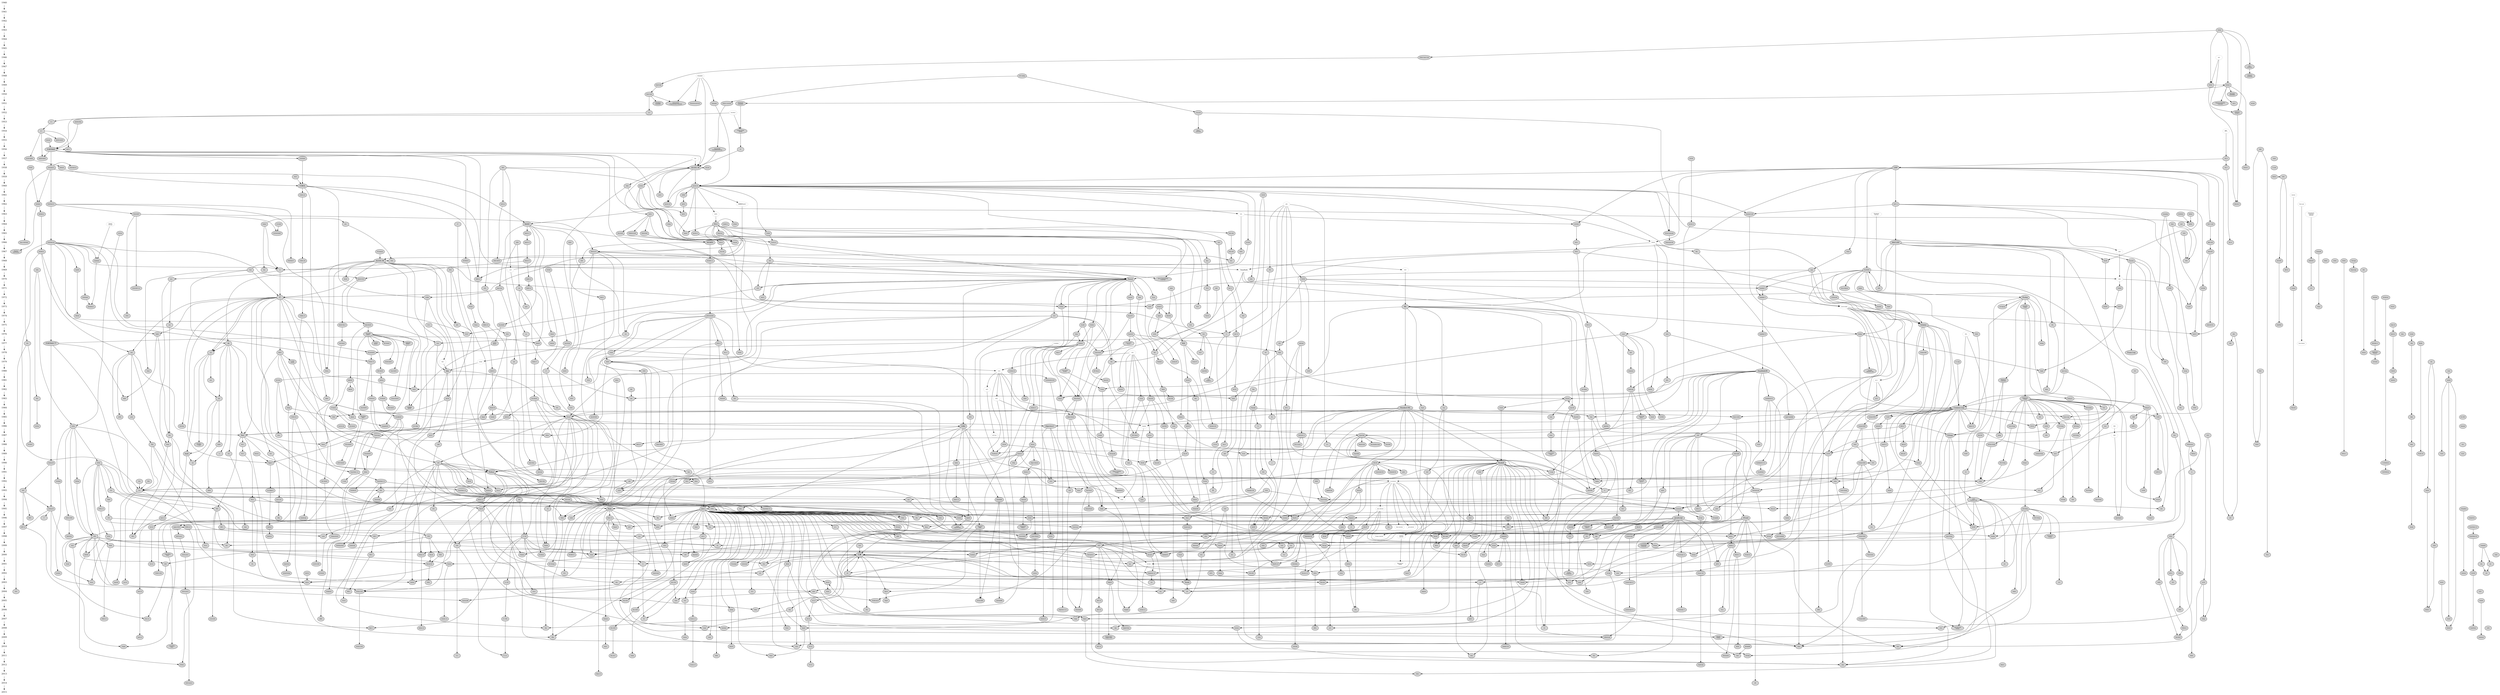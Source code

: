 digraph dd {

  {
    node [ shape=plaintext,fontsize=16 ];

    1940 -> 1941 -> 1942 -> 1943 -> 1944 -> 1945 -> 1946 -> 1947 -> 1948 -> 1949 ->
    1950 -> 1951 -> 1952 -> 1953 -> 1954 -> 1955 -> 1956 -> 1957 -> 1958 -> 1959 ->
    1960 -> 1961 -> 1962 -> 1963 -> 1964 -> 1965 -> 1966 -> 1967 -> 1968 -> 1969 ->
    1970 -> 1971 -> 1972 -> 1973 -> 1974 -> 1975 -> 1976 -> 1977 -> 1978 -> 1979 ->
    1980 -> 1981 -> 1982 -> 1983 -> 1984 -> 1985 -> 1986 -> 1987 -> 1988 -> 1989 ->
    1990 -> 1991 -> 1992 -> 1993 -> 1994 -> 1995 -> 1996 -> 1997 -> 1998 -> 1999 ->
    2000 -> 2001 -> 2002 -> 2003 -> 2004 -> 2005 -> 2006 -> 2007 -> 2008 -> 2009 ->
    2010 -> 2011 -> 2012 -> 2013 -> 2014 -> 2015

  }

node [ fontsize=8, style=filled ];

{ rank = same ; 1943
    "ENIAC"
}

{ rank = same ; 1946
    "IAS" [style=dotted]
    "ENIAC Short Code"
}

{ rank = same ; 1947
    "ARC\nAssembly"
}

{ rank = same ; 1948
    "CPC Coding"
    "Plankalkül" [style=dotted]
}

{ rank = same ; 1949
    "Brief Code"
    "EDSAC"
    "EDVAC"
}

{ rank = same ; 1950
    "Short Code"
}

{ rank = same ; 1951
    "Superplan"
    "Böehm unnamed"
    "Klammerausdrücke"
    "Whirlwind\nAssembler"
    "OMNIBAC\nAssembler"
    "ALGAE"
    "Intermediate\nProgramming Language"
    "Regional Assembly\nLanguage"
    "LEO I"
}

{ rank = same ; 1952
    "A-0"
    "GEORGE" [style=dotted]
    "Autocode"
    "ORDVAC/\nILLIAC I"
}

{ rank = same ; 1953
    "A-1"
    "Speedcoding"
}

{ rank = same ; 1954
    "A-2"
    "Mark 1\nAutocode"
    "Laning Zierler\nSystem"
    "IPL" [style=dotted, fontsize=12]
}

{ rank = same ; 1955
    "ARITH-MATIC"
    "BACAIC"
}

{ rank = same ; 1956
    "FORTRAN" [fontsize=12]
    "PACT I"
    "Sequentielle\nFormelübersetzung"
    "IT"
    "SBN"
}

{ rank = same ; 1957
    "MUSIC"
    "SOAP"
    "IAL" [ style=dotted ]
    "MATH-MATIC"
    "FLOW-MATIC"
    "COMTRAN"
    "IPL-II"
}

{ rank = same ; 1958
    "G-code"    //CNC
    "IPL-V"
    "BNF"
    "ALGOL 58" [fontsize=12]
    "NELIAC"
    "AIMACO"
    "FORTRAN II"
    "FORTRAN III"
    "EDSAC 2"
    "LISP" [ fontsize=12]
    "COMIT"
}

{ rank = same ; 1959
    "FARGO"
    "FACT"
    "RPG"
}

{ rank = same ; 1960
    "COBOL" [fontsize=12]
    "ALGOL 60"
    "JOVIAL"
    "MAD"
}

{ rank = same ; 1961
    "BLODI"
    "Darwin" [style=dotted]
    "ALGO"
    "COBOL-61"
}

{ rank = same ; 1962
    "Petri nets" [style=dotted]
    "META II"
    "LISP 1.5"
    "SIMULA I" [style=dotted, fontsize=12]
    "ALGOL 30"
    "FORTRAN IV"
    "BRLESC I"
    "APL" [style=dotted]
    "SNOBOL"
}

{ rank = same ; 1963
    "Intergalactic\nComputer\nNetwork" [style=dotted]
    "Situational\nCalculus" [style=dotted]
    "Scoonship"
    "SIMSCRIPT"
    "Standard LISP"
    "CPL" [style=dotted]
    "JOSS I"
    "SNOBOL3"
    "MIDAS"
    "COMPASS"
    "MPPL" [style=dotted]
}

{ rank = same ; 1964
    "EPL"
    "MUSIC IV"
    "P\""
    "BASIC" [ fontsize=12]
    "PL/1" [fontsize=12]
    "Multics"
    "TRAC"
    "CORAL"
    "COWSEL"
    "MIMIC"
    "MARK IV"
    "IITRAN"
    "PDP-1 LISP"
    "GAP"
    "Named\nStorage" [style=dotted]
    "20-GATE"
}

{ rank = same ; 1965
    "MOL-360"
    "QUICKSCRIPT"
    "Early PL/I"
    "COCOA"
    "BASIC v2"
    "ALGOL X"
    "PL360"
    "MAD/I"
    "TELCOMP"
    "STRINGCOMP"
    "FILECOMP"
    "ATLAS Autocode"
    "GPM"
}

{ rank = same ; 1966
    "SAS"
    "EXEC"
    "MACLISP" [fontsize=12]
    "EULER"
    "Coral 66"
    "ISWIM" [style=dotted]
    "ALGOL W"
    "QED"
    "BASIC v3"
    "FORTRAN 66"
    "Basic FORTRAN"
    "IPL-VI"
    "JOSS II"
    "MUMPS" [fontsize=12]
    "BBN LISP"
    "POP-1"
}

{ rank = same ; 1967
    "Automath"
    "QA3" [style=dotted]
    "W-Grammar"
    "MOL-940"
    "CAL-940"
    "Regular\nExpressions"
    "PAL"
    "Ghost"
    "InterLISP"
    "SNOBOL4"
    "SIMULA 67"
    "BCPL"
    "POP-2"
}

{ rank = same ; 1968
    "ARPANET"
    "NLS"
    "GRAIL"
    "BLS"
    "CESIL"
    "RETRIEVE"
    "TREE-META"
    "MUMPS-11"
    "MIIS"
    "FORTRAN V"
    "TMG"
    "Macsyma"
    "CRT RPS"
    "XPL"
    "COBOL-68"
    "ALGOL 68" [fontsize=12]
    "BASIC v4"
    "MLISP"
    "TTM"
    "REFAL"
    "Speakeasy"
}

{ rank = same ; 1969
    "LCF" [style=dotted]
    "PCF" [style=dotted]
    "Hoare logic"
    "BPL"
    "SLANG"
    "Unix"
    "GML"
    "Bon"
    "Logo"
    "Smalltalk" [style=dotted, fontsize=12]
    "RPG II"
    "B"
    "PPL"
    "SETL"
    "TUTOR"
    "PLANNER"
}

{ rank = same ; 1970
    "QA4" [style=dotted]
    "SAIL"
    "BASIC-PLUS"
    "yacc"
    "BLISS"
    "FORTH"
    "Space Programming\nLanguage"
    "BASIC v5"
    "DIBOL-8"
    "Pascal" [fontsize=12]
}

{ rank = same ; 1971
    "STRIPS"
    "FTP"
    "troff"
    "Creeper"
    "SAS 71"
    "Basic Four"
    "SIMSCRIPT II.5"
    "Alpha"
    "NQTHM"
    "VLISP"
    "MDL"
    "Eriplex"
    "CDL"
    "SUE"
    "Micro Planner"
    "ed"
    "BASIC v6"
    "Smalltalk-71"
    "PL/S"
}

{ rank = same ; 1972
    "HAL/S"
    "INFORM"
    "DGBB"
    "MORTRAN"
    "EXEC 2"
    "Pascal-P"
    "INTERCAL"
    "C" [fontsize=16]
    "Prolog" [fontsize=12]
    "Smalltalk-72"
    "PL/M"
    "CONNIVER"
}

{ rank = same ; 1973
    "Mizar"
    "Marseille\nProlog"
    "Actor model" [style=dotted]
    "POGOL"
    "JPLDIS"
    "COMAL"
    "System R"
    "PLASMA"
    "CGOL"
    "Speakeasy-3"
    "PL/C"
    "QLISP"
    "Popler"
    "MLISP2"
    "grep"
    "ML" [fontsize=12]
    "LISP70"
}

{ rank = same ; 1974
    "PL/S II"
    "ANSI MUMPS"
    "PROSE"
    "GPSS"
    "Ingres"
    "Pascal-P2"
    "SP/k"
    "SEQUEL"
    "CLU"
    "COBOL-74"
}

{ rank = same ; 1975
    "Lex"
    "PL/8"
    "Vulcan"
    "CS-4"
    "Tiny BASIC"
    "BASIC Plus 2"
    "Altair BASIC"
    "DIBOL-32"
    "InterLISP 65" //no, this isn't an error; InterLISP 65 was published for the Atari 6502 computer line
    "NIL"
    "ABC"
    "POP-11"
    "Modula"
    "Scheme" [fontsize=12]
    "MAPPER"
    "Euclid"
}

{ rank = same ; 1976
    "SDL" [style=dotted] //ISO specification and description language
    "Lucid"
    "PL/I"
    "BASIC-E"
    "SAS 76"
    "PLUS"
    "Microsoft\nBASIC"
    "Ratfor"
    "QUEL"
    "Pascal-P3"
    "LIS"
    "Zetalisp"
    "PLEX"
    "CDL2"
    "KRL"
    "Mesa"
    "SAM76"
    "SASL"
    "Beta"
    "Smalltalk-76"
    "ex"
    "S"
    "CLEAR"
}

{ rank = same ; 1977
    "trace theory" [style=dotted]
    "PEARL"
    "INFORM-11"
    "MATLAB"
    "IDL"
    "Level I\nBASIC"
    "Level II\nBASIC"
    "PET BASIC"
    "Applesoft\nBASIC"
    "DSM-11"
    "VAX BASIC"
    "GRASS3"
    "NPL"
    "Z notation" [style=dotted]
    "Concurrent\nPascal"
    "sh" [fontsize=12]
    "Datalog"
    "FRL"
    "Icon"
    "FORTRAN 77" [fontsize=12]
    "SQL" [fontsize=12]
    "microTutor"
    "Modula-2"
    "SBASIC"
    "OBJ"
}

{ rank = same 1978
    "JaM"
    "PL/P"
    "VisiCalc"
    "CCSM"
    "M/11+"
    "MicroFORTH"
    "Scheme RRS"
    "Franz Lisp" [fontsize=12]
    "K&R C"
    "UCSD Pascal"
    "SYMPL"
    "CSP" [style=dotted] //comminicating sequential processes
    "csh"
    "awk"
    "Hope"
    "FP"
    "TeX"
}

{ rank = same ; 1979
    "Metafont"
    "VAL"
    "SMP"
    "ZIL"
    "C with\nClasses"
    "ATARI BASIC"
    "FORTH-79"
    "System/38"
    "Oracle V2"
    "Green" [style=dotted]
    "Red" [style=dotted]
    "S-1 Lisp"
    "REXX"
    "sed"
    "BASIC v7"
}

{ rank = same ; 1980
    "RISC"
    "Interpress"
    "OSI"
    "SabreTalk"
    "CBASIC"
    "dBASE II"
    "SMALL"
    "Color BASIC"
    "Xenix"
    "MAGIC"
    "MSM"
    "IBM BASIC"
    "COMAL 80"
    "CCS" [style=dotted]
    "JRT Pascal"
    "Ada" [fontsize=12]
    "Portable\nStandard Lisp"
    "LeLisp"
    "Spice Lisp"
    "Maple"
    "Concurrent\nEuclid"
    "Smalltalk-80" [fontsize=12]
    "cT"
    "DSSP"
}

{ rank = same ; 1981
    "COMMAND.COM"
    "ARLA"
    "PL/I\nSubset-G"
    "MASM"
    "Act 1" [style=dotted]
    "CBASIC2"
    "MBASIC"
    "GT.M"
    "MS-DOS"
    "BASICA"
    "SQL/DS"
    "Pascal-SC"
    "tsch"
    "Relational\nLanguage"
    "KRC"
}

{ rank = same ; 1982
    "TeX82"
    "ACP" [style=dotted]
    "Draco"
    "SIGNAL"
    "SAS 82"
    "PBASIC"
    "SD-Poplog"
    "Poly"
    "Pascal-S"
    "Turing"
    "PostScript"
    "Blit"
    "Ether"
}

{ rank = same ; 1983
    "Prolog II+"
    "Edinburgh\nProlog"
    "AMS-TeX"
    "SISAL"
    "Miranda"
    "Act 2"
    "Chinese BASIC"
    "ISM"
    "VAX/DSM"
    "GW-BASIC"
    "FORTH-83"
    "HOL" [style=dotted]
    "Ratfiv"
    "DB2"
    "Pascal 83"
    "Turbo Pascal"
    "ISIL"
    "Cedar"
    "True BASIC"
    "ksh"
    "occam"
    "Ada 83"
    "BETA"
    "sam"
    "ABAP"
    "Smalltalk-80 v2"
    "Clascal"
}

{ rank = same ; 1984
    "Prolog III"
    "Verilog"
    "DOS Prolog"
    "Ciao"
    "Coq"
    "Orwell"
    "FORM"
    "OPL"
    "Redcode"
    "dBASE III"
    "MSX BASIC"
    "Galaksija\nBASIC"
    "RPL"
    "MacFORTH"
    "Standard ML" [fontsize=12]
    "GOM"
    "APL 2"
    "Lazy ML"
    "Modula-2+"
    "Common Lisp" [fontsize=12]
    "Nuprl"
}

{ rank = same ; 1985
    "CHIP"
    "VHDL"
    "Esterel"
    "LUSTRE"
    "Max"
    "YAP"
    "AMPL"
    "BASIC/Z"
    "Paradox"
    "PAL/DOS"
    "Clipper"
    "ABasiC"
    "StarOffice\nBasic"
    "MacMUMPS"
    "DTM"
    "QuickBASIC"
    "Heavy CAML"
    "Postgres"
    "Scheme R2RS"
    "XLISP"
    "Emacs Lisp"
    "KL-ONE"
    "Object Pascal"
    "nawk"
    "C++" [fontsize=12]
    "CLIPS"
    "Lean"
    "FL"
    "COBOL-85"
    "Apple Smalltalk"
    "OBJ2"
}

{ rank = same ; 1986
    "SGML"
    "LaTeX"
    "Emerald"
    "LOGIN"
    "MASTER"
    "SB-Prolog"
    "PROMAL"
    "G"
    "Informix-4GL"
    "GFA BASIC"
    "ABCL/1"
    "B32 Basic"
    "AmigaBASIC"
    "AlphaPop"
    "Isabelle" [style=dotted]
    "Scheme R3RS"
    "Allegro CL"
    "AutoLISP"
    "CMUCL"
    "PRS" [style=dotted]
    "Turbo Prolog"
    "NU-Prolog"
    "KL0"
    "Eiffel" [fontsize=12]
    "Scheme R3RS"
    "SQL-86"
    "Objective-C" [fontsize=12]
    "DWISIL"
}

{ rank = same ; 1987
    "ADL"
    "ACP-tau" [style=dotted]
    "Flex"
    "SWI-Prolog"
    "Turbo Basic"
    "HyperTalk"
    "GCC"
    "Clean"
    "ARexx"
    "GNU Pascal"
    "OS/2"
    "Ada 87"
    "BDI" [style=dotted]
    "Flat GHC"
    "Turing+"
    "Self"
    "Perl" [fontsize=12]
    "Erlang" [fontsize=12]
    "occam 2"
    "Parlog"
}

{ rank = same ; 1988
    "URISC"
    "Bison"
    "A+"
    "STOS BASIC"
    "Perl 2"
    "Cantor"
    "XBasic"
    "HyperScript"
    "Macromedia Lingo"
    "ABCL/c+"
    "ABCL/R"
    "GNU Octave"
    "PV-WAVE"
    "New S"
    "UBB"
    "HOL88"
    "Object REXX"
    "Hamilton\nC shell"
    "SIOD"
    "XLISP 2.0"
    "Mathematica"
    "SICStus Prolog"
    "Life"
    "A+"
    "Tcl" [fontsize=12]
    "Oberon"
    "ksh88"
    "S-PLUS"
    "OBJ3"
}

{ rank = same ; 1989
    "Facile"
    "Estelle"
    "LOTOS"
    "Max/FTS"
    "LPC"
    "PowerBASIC"
    "PEARL-90"
    "Perl 3"
    "TASM"
    "SuperTalk"
    "JMP"
    "ProofPower"
    "Caml Light"
    "SQL-89"
    "ash"
    "rc"
    "ACL2"
    "REFAL-5"
    "bash"[fontsize=12]
    "Modula-3"
    "Concurrent\nClean"
    "CLOS"
    "Lambda Prolog"
    "Newsqueak"
}

{ rank = same ; 1990
    "Prolog-2"
    "AMOS BASIC"
    "Clipper 5"
    "Sather"
    "J"
    "Open Basic"
    "SML'90"
    "HOL90"
    "Pascal 90"
    "Scheme R4RS"
    "SCM"
    "EuLisp"
    "PDC Prolog"
    "C-INTERCAL"
    "Object Oberon"
    "Haskell" [fontsize=12]
    "Fortran 90"
    "zsh"
    "Ease"
    "Smalltalk-80 v2.5"
    "HTML"
}

{ rank = same ; 1991
    "VEE"
    "Q"
    "ALF"
    "Oz"
    "S-Lang"
    "S3"
    "QBasic"
    "Visual Basic 1.0"
    "Concurrent ML"
    "Extended ML"
    "sml2c"
    "TriINTERCAL"
    "Object-Oriented\nTuring"
    "VisualWorks"
    "Gofer"
    "Oberon-2"
    "CLIPS 5.0"
    "Python" [fontsize=12]
    "Oak"
    "vimscript"
}

{ rank = same ; 1992
    "DocBook"
    "pi-calculus" [style=dotted]
    "PL/SQL"
    "SOL"
    "DEL"
    "FALSE"
    "Dylan"
    "xBase"
    "PostScript\nlevel 2"
    "ISO M"
    "Visual Basic 2.0"
    "DEC BASIC"
    "PDComal"
    "Dibol 1992"
    "Poplog"
    "ODBC"
    "Gödel"
    "HyTime"
    "Cecil"
    "SQL2"
    "Alef"
}

{ rank = same ; 1993
    "CLP(R)"
    "PDF"
    "Prograph CPX"
    "HPF"
    "cmd"
    "CGI"
    "Orca C"
    "Brainfuck"
    "Win-Prolog"
    "Agora"
    "Inform"
    "ObjectPAL"
    "CA-Clipper 5"
    "WordBASIC"
    "Visual Basic 3.0"
    "SML/NJ"
    "SML#"
    "SuperPascal"
    "Free Pascal"
    "Guile Scheme"
    "Nyquist"
    "VBA"
    "COM"
    "KL1"
    "AppleScript"
    "NewtonScript"
    "K"
    "ksh93"
    "Acme"
    "R" [fontsize=12]
    "Lua"
}

{ rank = same ; 1994
    "LaTeX2e"
    "PEPA" [style=dotted]
    "GOLOG"
    "Linda"
    "SAC"
    "CHSS"
    "RAPID"
    "Python 1.0"
    "XSB"
    "Open Prolog"
    "B-Prolog"
    "micro LPC"
    "Perl 5"
    "STL"
    "SmartEiffel"
    "LotusScript"
    "ANS Forth"
    "Visual Prolog"
    "Oberon/F"
    "Sather 1.0"
    "ANSI\nCommon Lisp"
}

{ rank = same ; 1995
    "join-calculus" [style=dotted]
    "GLU"
    "VirtualDub"
    "Jess"
    "HTML 2.0"
    "ZPL"
    "ISO Prolog"
    "Joule"
    "CFML"
    "UML"
    "Self 4.0"
    "Qt"
    "LiveScript"
    "Visual Basic 4.0"
    "Virtual Pascal"
    "Mercury"
    "Delphi"
    "Java" [fontsize=12]
    "Ruby" [fontsize=12]
    "Ada 95"
    "PHP"
    "C95"
    "Postgres95"
    "Fortran 95"
}

{ rank = same ; 1996
    "Prolog IV"
    "Pure Data"
    "Strongtalk"
    "HPF+"
    "PDL"
    "Ruby 1.0"
    "GNU Prolog"
    "Curry"
    "Original E"
    "Pike"
    "OVAL"
    "Merle"
    "OpenM"
    "JavaScript" [fontsize=12]
    "JScript"
    "VBScript"
    "HBC"
    "Poly/ML"
    "F"
    "NetRexx"
    "PostgreSQL"
    "CSS"
    "ActiveX"
    "AgentSpeak"
    "DSSSL"
    "SGML (ENR)"
    "KM"
    "occam pi"
    "bash 2.0"
    "Limbo"
    "Squeak"
    "Pizza"
    "OCaml" [fontsize=12]
    "CobolScript"
}

{ rank = same ; 1997
    "Pict"
    "blue calculus" [style=dotted]
    "spi-calculus" [style=dotted]
    "ASCET"
    "Max/MSP"
    "HPF 2.0"
    "Tea"
    "Pico"
    "Legacy DOM"
    "HTML 4.0"
    "JSSS"
    "PHP 2"
    "Pnuts"
    "E"
    "CFScript"
    "Rhino"
    "Generic Java"
    "Jython"
    "PostScript\nlevel 3"
    "Standard\nEiffel"
    "Cache\nObjectScript"
    "ECMAScript"
    "Visual Basic 5.0"
    "TILT"
    "MLton"
    "SML'97"
    "Moscow ML"
    "dash"
    "Visual Lisp"
    "ISLISP"
    "Component\nPascal"
    "zsh 3.0"
    "J++"
    "Maude"
}

{ rank = same ; 1998
    "PDDL"
    "Fusion Calculus" [style=dotted]
    "ambient\ncalculus" [style=dotted]
    "Vvvv"
    "jMax"
    "ActionScript"
    "PIKT"
    "M2001"
    "xHarbour"
    "FDML"
    "Lasso"
    "DOM Level 1"
    "Curl"
    "PHP 3"
    "ksql"
    "Open Erlang"
    "Strawberry\nProlog"
    "JIProlog"
    "Agora98"
    "Cel"
    "Visual Basic 6.0"
    "Compaq BASIC"
    "Dependent ML"
    "jEdit"
    "HOL Light"
    "HOL98"
    "Maxima"
    "WebSGML"
    "XML"
    "DTD"
    "Active Oberon"
    "C++98"
    "F-Script"
    "Scheme R5RS"
    "Haskell 98"
    "Java 2"
    "REBOL"
    "ANSI Smalltalk"
}

{ rank = same ; 1999
    "JErlang"
    "PilotScript"
    "GameMaker\nLanguage"
    "XPath"
    "XSLT"
    "REBOL 2"
    "Cool"
    "JoCaml"
    "Cayenne"
    "Agda"
    "NetLogo"
    "Glulx"
    "MSIL"
    "CIL"
    "CorelScript"
    "WinWrap Basic"
    "Gambas"
    "SQL3"
    "Hugs 98"
    "XSL"
    "C99"
    ".NET"
    "CLR"
    "Tcl 8.1"
    "Unlambda"
}

{ rank = same ; 2000
    "Thue"
    "JSL"
    "Ferite"
    "PureBasic"
    "DOM Level 2"
    "RELAX"
    "TREX"
    "XHTML"
    "PHP 4"
    "Python 2.0"
    "Hume"
    "OCL"
    "Join Java"
    "BeanShell"
    "Funnel"
    "Perl 6"
    "MATLAB 6.0"
    "OpenOffice\nBasic"
    "MUMPS V1"
    "CLI"
    "Isabelle/ML"
    "Alice ML"
    "TinyScheme"
    "OCaml 3.0"
    "C#" [fontsize=16]
    "Quilt"
    "JavaScript 1.5"
    "VPython"
}

{ rank = same ; 2001
    "Arc"
    "SALSA"
    "Bigraphical\nModel" [style=dotted]
    "E-LOTOS"
    "Mondrian"
    "OpenVera"
    "AspectJ"
    "JSON"
    "RELAX NG"
    "XSD"
    "D"
    "ALGOL 68G"
    "Processing"
    "Nice"
    "Judoscript"
    "Joy"
    "JRuby"
    "Revolution"
    "M2 Mumps"
    "HaMLet"
    "Cyclone" [style=dotted]
    "XLink"
    "zsh 4.0"
    "XQuery"
    "GHC 5.0"
    "Poly/ML 4.0"
    "Iota"
    "Jot"
}

{ rank = same ; 2002
    "PDDL+"
    "NDDL"
    "AsciiDoc"
    "BPML"
    "SystemVerilog"
    "Quartz\nComposer"
    "AviSynth"
    "HASTE"
    "A#"
    "JLog"
    "Polyphonic C#"
    "GScript"
    "J#"
    "JScript .NET"
    "VB.NET"
    "HP BASIC"
    "OpenComal"
    "MLKit"
    "SML/NJ 110"
    "Zonnon"
    "SML.NET"
    "COBOL 2002"
    "Omega"
    "M21"
    "Zot"
    "Nuprl 5"
}

{ rank = same ; 2003
    "OPT"
    "MAPL"
    "Squirrel"
    "Falcon"
    "JFactor"
    "ActionScript 2.0"
    "DSDL"
    "Lua 5.0"
    "Kx Q"
    "Go!"
    "Cw"
    "Flow Java"
    "WASM"
    "Lisaac"
    "LLVM"
    "Delphi 8"
    "Nemerle"
    "Boo"
    "SQL:2003"
    "Tersus"
    "Io"
    "C++03"
    "Scala" [fontsize=12]
}

{ rank = same ; 2004
    "VSXu"
    "Little b"
    "Factor"
    "DOM Level 3"
    "PHP 5"
    "Spec#"
    "Epigram"
    "X10"
    "CAL"
    "GDL"
    "FreeBASIC"
    "Fortran 2003"
    "F#"
    "DOT"
    "CDL3"
    "AJAX"
    "Groovy"
    "bash 3.0"
}

{ rank = same ; 2005
    "Ada 2005"
    "Links"
    "Seed7"
    "Subtext"
    "Sing#"
    "LibertyEiffel"
    ".NET 2.0"
    "Apache Jelly"
    "Fan"
    "ECMA Eiffel"
    "Morfik Pascal"
    "C# 2.0"
    "Unicon"
}

{ rank = same ; 2006
    "APPL"
    "OptimJ"
    "PowerShell"
    "Cobra"
    "ActionScript 3.0"
    "Orca"
    "Objective-C 2.0"
    ".NET 3.0"
    "sML"
    "Inform 7"
    "Vala"
    "RPAL"
    "SQL:2006"
    "VPL"
    "Cyclone 1.0"
    "Oxygene"
    "JavaScript 1.7"
}

{ rank = same ; 2007
    "XQuery 1.0"
    "LOLCODE"
    "Oberon-07"
    "XPath 2.0"
    "XSLT 2.0"
    "Rubinius"
    "Agda 2"
    "Frege"
    "NASM"
    "Clang"
    "QB64"
    "C++TR1"
    "Clojure"
    "Scheme R6RS"
    "D2"
    "C# 3.0"
    "Groovy 1.0"
}

{ rank = same ; 2008
    "PDDL3.1"
    "BPDL"
    "Flex++"
    "2APL"
    "Pure"
    "Genie"
    "MacRuby"
    "Python 3.0"
    "Mirah"
    "Fortress"
    "Ioke"
    "JWASM"
    "Small Basic"
    "Ur"
    "ATS"
    "Lisp Flavored\nErlang"
    "Delphi Prism"
    "SQL:2008"
    "Xpand"
    "Nim"
}

{ rank = same ; 2009
    "bash 4.0"
    "Curin"
    "Coherence"
    "Jekejeke\nProlog"
    "Noop"
    "Embarcadero\nDelphi 2009"
    "Fantom"
    "Go" [fontsize=12]
    "CoffeeScript"
}

{ rank = same ; 2010
    "Rust"
    "Fancy"
    "Chapel"
    "Boron"
    "C# 4.0"
    ".NET 4.0"
    "Gosu"
    "Ateji PX"
    "LiveCode"
    "LibreOffice\nBasic"
    "Fortran 2008"
    "Haskell 2010"
    "Shen"
}

{ rank = same ; 2011
    "RDDL"
    "Dart"
    "tuProlog"
    "Idris"
    "Xtend"
    "Kotlin"
    "C++11"
    "C11"
    "SQL:2011"
    "Elm"
    "Ceylon"
    "Red/System"
}

{ rank = same ; 2012
    "Groovy 2.0"
    "Julia"
    "TypeScript"
    "Rebol 3"
    "HTML5"
    "C# 5.0"
}

{ rank = same ; 2013
    "Ruby 2.0"
    "Elixir"
}

{ rank = same ; 2014
    "DOM Level 4"
    "Eff"
}


edge [ arrowsize=1.0, penwidth=1.0 ];

"Plankalkül" -> "Klammerausdrücke"

"ENIAC" -> "ENIAC Short Code" [weight=4]
"ENIAC Short Code" -> "Brief Code" [weight=4]
"Brief Code" -> "Short Code" [weight=4]
"Short Code" -> "OMNIBAC\nAssembler"
"Short Code" -> "Intermediate\nProgramming Language"
"Plankalkül" -> "Intermediate\nProgramming Language"
"ENIAC" -> "ARC\nAssembly"
"ARC\nAssembly" -> "Birkbeck\nAssembler"
"ENIAC" -> "ORDVAC/\nILLIAC I"

"IAS" -> "EDVAC"
"IAS" -> "ORDVAC/\nILLIAC I"
"ENIAC" -> "EDSAC" [weight=6]
"ENIAC" -> "EDVAC" [weight=4]
"EDVAC" -> "EDSAC"
"EDSAC" -> "EDSAC 2" [weight=9]
"EDSAC" -> "Regional Assembly\nLanguage"
"EDSAC" -> "LEO I"
"EDSAC" -> "Rochester\nAssembler"
"EDSAC" -> "Whirlwind\nAssembler"
"ORDVAC/\nILLIAC I" -> "BRLESC I"
"EDVAC" -> "BRLESC I"

"CPC Coding" -> "Böehm unnamed"
"Böehm unnamed" -> "Sequentielle\nFormelübersetzung"
"CPC Coding" -> "Autocode"
"Autocode" -> "Mark 1\nAutocode"

"Short Code" -> "A-0" [weight=9]
"A-0" -> "A-1" [weight=4]
"A-1" -> "A-2" [weight=4]
"A-2" -> "MATH-MATIC" [weight=6]
"A-2" -> "ARITH-MATIC"
"A-2" -> "FLOW-MATIC" [weight=4]
"FLOW-MATIC" -> "AIMACO" [weight=4]
"A-2" -> "PACT I"

"Speedcoding" -> "FORTRAN" [weight=2]
"GEORGE" -> "FORTRAN" [weight=3]
"BACAIC" -> "FORTRAN"
"FORTRAN" -> "MATH-MATIC"
"FORTRAN" -> "ALGOL 58"
"FORTRAN" -> "FORTRAN II" [weight=1000]
"FORTRAN II" -> "FORTRAN III" [weight=1000]
"FORTRAN II" -> "FORTRAN IV" [weight=1000]
"FORTRAN II" -> "BASIC"
"FORTRAN IV" -> "FORTRAN 66" [weight=1000]
"FORTRAN IV" -> "FORTRAN V"
"FORTRAN II" -> "Basic FORTRAN"
"FORTRAN 66" -> "FORTRAN 77" [weight=1000]
"FORTRAN 77" -> "Fortran 90" [weight=1000]
"Fortran 90" -> "Fortran 95" [weight=1000]
"Fortran 90" -> "HPF"
"HPF" -> "Fortran 95"
"HPF" -> "HPF+"
"HPF" -> "HPF 2.0" [weight=500]
"Fortran 95" -> "HPF 2.0"
"HPF 2.0" -> "Chapel"
"ZPL" -> "Chapel"
"Fortran 95" -> "Fortran 2003" [weight=1000]
"Fortran 2003" -> "Fortran 2008" [weight=1000]
"C89" -> "Fortran 2003"
"Modula-2" -> "Fortran 2003"
"Ada 95" -> "Fortran 2003"
"FORTRAN" -> "COMTRAN"
"FORTRAN" -> "PACT I"
"FORTRAN 66" -> "MORTRAN" [weight=4]
"C" -> "Ratfor"
"Ratfor" -> "Flex"
"FORTRAN 66" -> "Ratfor"
"Ratfor" -> "Ratfiv" [weight=4]
"FORTRAN 77" -> "Ratfiv"
"Fortran 95" -> "F"
"FORTRAN IV" -> "SIMSCRIPT"
"SIMSCRIPT" -> "SIMSCRIPT II.5"
"SIMSCRIPT" -> "SIMULA 67"
"SIMSCRIPT" -> "QUICKSCRIPT"
"20-GATE" -> "QUICKSCRIPT"
"SIMSCRIPT" -> "GPSS"

"FORTRAN 66" -> "SLANG"
"SLANG" -> "PROSE" [weight=3]
"FORTRAN 66" -> "IDL"
"IDL" -> "PV-WAVE"
"IDL" -> "GDL"


"APL" -> "FORTH"
"FORTH" -> "MicroFORTH" [weight=1000]
"FORTH" -> "DSSP"
"FORTRAN 66" -> "MicroFORTH"
"MicroFORTH" -> "FORTH-79" [weight=1000]
"FORTRAN 66" -> "FORTH-79"
"FORTH-79" -> "FORTH-83" [weight=1000]
"FORTH-83" -> "ANS Forth" [weight=1000]
"FORTH-79" -> "MacFORTH"
"FORTH-83" -> "FALSE"
"FALSE" -> "Brainfuck"
"P\"" -> "Brainfuck"

"CLEAR" -> "OBJ" [weight=1000]
"OBJ" -> "OBJ2" [weight=1000]
"OBJ2" -> "OBJ3" [weight=1000]
"OBJ3" -> "Maude" [weight=7]

"FARGO" -> "RPG"
"RPG" -> "RPG II"

"MIDAS" -> "MIMIC"
"COMPASS" -> "MIMIC"
"FORTRAN" -> "MIMIC"

"COMTRAN" -> "COBOL" [weight=7]
"AIMACO" -> "COBOL" [weight=4]
"FACT" -> "COBOL" [weight=3]
"COBOL" -> "ABAP"
"COBOL" -> "COBOL-61" [weight=1000]
"COBOL-61" -> "COBOL-68" [weight=1000]
"COBOL-68" -> "COBOL-74" [weight=1000]
"COBOL-74" -> "COBOL-85" [weight=1000]
"COBOL-85" -> "COBOL 2002" [weight=1000]
"COBOL-85" -> "CobolScript" [weight=3]

"GEORGE" -> "Laning Zierler\nSystem" [weight=4]
"Whirlwind\nAssembler" -> "Laning Zierler\nSystem" [weight=9]
"Laning Zierler\nSystem" -> "IT" [weight=4]

"BNF" -> "META II" [weight=500]
"META II" -> "TREE-META"
"TREE-META" -> "NLS"
"BNF" -> "CDL"
"CDL" -> "CDL2"
"CDL2" -> "CDL3"

"Plankalkül" -> "Superplan"
"Plankalkül" -> "ALGOL 58"
"Superplan" -> "ALGOL 60"
"Sequentielle\nFormelübersetzung" -> "ALGOL 58"
"IAL" -> "MAD"
"MAD" -> "MAD/I"
"PL/1" -> "MAD/I"
"MAD" -> "GOM"
"IT" -> "ALGOL 58"
"BNF" -> "ALGOL 58"
"IAL" -> "ALGOL 58" [weight=15]
"LISP" -> "ALGOL 60"    //ALGOL inherited the IF-THEN-ELSE structure from LISP
"ALGOL 58" -> "ALGOL 60" [weight=1000]
"ALGOL 58" -> "NELIAC"
"ALGOL 60" -> "ALGOL X" [weight=1000]
"ALGOL 60" -> "PL360"
"ALGOL 60" -> "BASIC"
"ALGOL X" -> "ALGOL 68" [weight=1000]
"W-Grammar" -> "ALGOL 68" [weight=3]
"ALGOL 68" -> "ALGOL 68G" [weight=1000]
"ALGOL 58" -> "JOVIAL"
"ALGOL 60" -> "SAIL"
"JOVIAL" -> "CORAL"
"JOVIAL" -> "SYMPL"
"JOVIAL" -> "Space Programming\nLanguage"
"CORAL" -> "Coral 66"
"FORTRAN" -> "Coral 66"
"ALGOL 60" -> "Coral 66"
"ALGOL 58" -> "ALGO"
"ALGOL 58" -> "ALGOL 30"
"ALGOL 60" -> "ALGOL 30"
"ALGOL 60" -> "Scheme"
"Autocode" -> "ATLAS Autocode"
"ALGOL 60" -> "ATLAS Autocode"
"ATLAS Autocode" -> "Edinburgh IMP"
"ALGOL 60" -> "IMP65"
"IMP65" -> "IMP70"
"BNF" -> "IMP72"
"IMP70" -> "IMP72"

"ALGOL 60" -> "MOL-360"
"MOL-360" -> "MOL-940" [weight=500]
"MOL-940" -> "NLS"

"ALGOL 60" -> "MPPL" [weight=3]
"MPPL" -> "PL/1" [weight=1000]
"PL/1" -> "Early PL/I" [weight=1000]
"Early PL/I" -> "PL/I" [weight=1000]
"PL/I" -> "PL/I\nSubset-G" [weight=1000]
"PL/1" -> "BLS"
"BLS" -> "PL/S" [weight=500]
"PL/S" -> "PL/S II" [weight=500]
"PL/1" -> "IITRAN"
"PL/1" -> "XPL"
"XPL" -> "SUE"
"XPL" -> "HAL/S"
"XPL" -> "PL/M"
"Pascal" -> "SUE"
"SUE" -> "PLUS"
"C" -> "PLUS"
"PL/1" -> "PL/C"
"PL/1" -> "SP/k"
"SP/k" -> "Turing"
"PL/I" -> "PL/P"
"PL/I" -> "SabreTalk"
"PL/1" -> "PL/8"



"ALGOL 60" -> "EULER"
"EULER" -> "Pascal"
"PL360" -> "ALGOL W"
"ALGOL X" -> "ALGOL W"
"ALGOL W" -> "Pascal"
"COBOL" -> "Pascal"
"SIMULA 67" -> "Pascal"
"Pascal" -> "Icon"
"SNOBOL4" -> "Icon"
"Icon" -> "Unicon" [weight=3]
"Pascal" -> "WEB"
"troff" -> "TeX"
"WEB" -> "TeX"
"TeX" -> "TeX82"
"TeX" -> "Metafont"
"TeX82" -> "AMS-TeX"
"TeX82" -> "LaTeX"
"LaTeX" -> "LaTeX2e"



"Pascal" -> "Pascal-P" [weight=1000]
"Pascal-P" -> "Pascal-P2" [weight=1000]
"Pascal-P2" -> "UCSD Pascal" [weight=3]
"Pascal-P2" -> "Pascal-P3" [weight=1000]
"Pascal-P3" -> "Pascal 83" [weight=1000]
"Pascal 83" -> "Pascal 90" [weight=1000]

"Pascal-P3" -> "Concurrent\nPascal"
"Concurrent\nPascal" -> "SuperPascal"
"Pascal-P3" -> "Pascal-S"

"Pascal" -> "Pascal-SC"
"Pascal-SC" -> "GNU Pascal"
"Pascal 83" -> "GNU Pascal"

"Smalltalk" -> "UCSD Pascal"
"BASIC" -> "UCSD Pascal"
"UCSD Pascal" -> "JRT Pascal"
"Modula-2" -> "Turbo Pascal"
"Pascal" -> "Turbo Pascal"
"UCSD Pascal" -> "Turbo Pascal" [weight=3]
"Turbo Pascal" -> "Object Pascal" [weight=3]
"Free Pascal" -> "Virtual Pascal" [weight=3]
"Turbo Pascal" -> "Delphi" [weight=3]
"Object Pascal" -> "Delphi" [weight=3]
"COM" -> "Delphi"
"Delphi" -> "Delphi 8"
".NET" -> "Delphi 8"
"Delphi 8" -> "Delphi Prism"
"Delphi 8" -> "Embarcadero\nDelphi 2009"
"Object Pascal" -> "Free Pascal"
"Free Pascal" -> "Morfik Pascal"
"AJAX" -> "Morfik Pascal"
".NET" -> "Oxygene"
"Object Pascal" -> "Oxygene"
"Pascal 83" -> "MASTER"
"MASTER" -> "Seed7" [weight=500]

"Pascal" -> "Modula" [weight=3]
"Smalltalk-80" -> "Clascal"
"Modula" -> "Clascal"
"Modula" -> "Modula-2" [weight=3]
"Pascal" -> "Euclid"
"Euclid" -> "Mesa"
"Euclid" -> "Concurrent\nEuclid" [weight=3]
"Concurrent\nEuclid" -> "Turing" [weight=3]
"Turing" -> "Turing+" [weight=3]
"Turing+" -> "Object-Oriented\nTuring" [weight=3]
"Mesa" -> "Modula-2"
"Mesa" -> "Cedar"
"Pascal" -> "Clascal" [weight=5]
"Clascal" -> "Object Pascal" [weight=5]

"Modula-2" -> "Modula-2+" [weight=3]
"Modula-2+" -> "Modula-3" [weight=3]
"Modula-2" -> "Oberon"
"Modula-2" -> "M2001"
"Oberon" -> "Modula-3"
"Modula-3" -> "Obliq"
"Oberon-2" -> "Active Oberon"
"Active Oberon" -> "Zonnon"
"Oberon" -> "Object Oberon" [weight=3]
"Object Oberon" -> "Oberon-2" [weight=3]
"Oberon-2" -> "Oberon/F" [weight=3]
"Oberon/F" -> "Component\nPascal" [weight=3]
"Oberon" -> "Oberon-07"
"Modula-2" -> "Alma-0"
"Modula-3" -> "Nim" [weight=3]
"Ada" -> "Nim"
"C++" -> "Nim"

"Pascal" -> "Draco"
"C" -> "Draco"
"ALGOL 68" -> "Draco"

"Pascal" -> "LIS" [weight=2]
"SIMULA 67" -> "LIS" [weight=2]
"LIS" -> "Green" [weight=3]
"Green" -> "Ada" [weight=3]
"CS-4" -> "Red"
"Red" -> "Ada"
"ALGOL 68" -> "Ada"
"Ada" -> "Ada 83" [weight=1000]
"SETL" -> "Ada 83"
"Ada 83" -> "Ada 87" [weight=1000]
"Ada 87" -> "Ada 95" [weight=1000]
"C++" -> "Ada 95"
"Java" -> "Ada 2005"
"Ada 95" -> "Ada 2005" [weight=1000]


"ALGOL 58" -> "JOSS I"
"JOSS I" -> "TELCOMP"
"JOSS I" -> "FILECOMP"
"JOSS I" -> "STRINGCOMP"
"JOSS I" -> "JOSS II" [weight=500]
"JOSS II" -> "CAL-940"
"FILECOMP" -> "MUMPS"
"STRINGCOMP" -> "MUMPS"
"TELCOMP" -> "MUMPS"
"MUMPS" -> "MIIS" [weight=2]
"MIIS" -> "MAGIC" [weight=3]
"MUMPS" -> "MUMPS-11" [weight=1000]
"MUMPS-11" -> "ANSI MUMPS" [weight=1000]
"ANSI MUMPS" -> "DSM-11"
"ANSI MUMPS" -> "M/11+"
"ANSI MUMPS" -> "DTM"
"ANSI MUMPS" -> "GT.M"
"ANSI MUMPS" -> "CCSM"
"ANSI MUMPS" -> "ISO M" [weight=1000]
"ANSI MUMPS" -> "MSM"
"ANSI MUMPS" -> "Merle"
"Perl" -> "Merle"
"REXX" -> "Merle"
"REXX" -> "Object REXX"
"Merle" -> "M2 Mumps" [weight=3]
"DSM-11" -> "MUMPS V1"
"MSM" -> "M21" [weight=3]
"DSM-11" -> "VAX/DSM" [weight=3]
"CCSM" -> "MacMUMPS" [weight=3]
"M/11+" -> "ISM" [weight=3]
"ISM" -> "OpenM" [weight=3]
"VAX/DSM" -> "OpenM"
"DTM" -> "OpenM"
"OpenM" -> "Cache\nObjectScript" [weight=3]
"Cache\nObjectScript" -> "Cache BASIC" [weight=3]
"SQL2" -> "Cache\nObjectScript"


"ALGOL 60" -> "SIMULA I" [weight=3]
"SIMULA I" -> "SIMULA 67" [weight=1000]
"SIMULA 67" -> "Smalltalk"
"SIMULA 67" -> "BETA" [weight=1000]
"LISP" -> "Smalltalk"
"PLANNER" -> "Smalltalk-71"
"Smalltalk" -> "Smalltalk-71" [weight=1000]
"Smalltalk-71" -> "Smalltalk-72" [weight=1000]
"Smalltalk-72" -> "Smalltalk-76" [weight=1000]
"Smalltalk-76" -> "Smalltalk-80" [weight=1000]
"Smalltalk-80" -> "Smalltalk-80 v2" [weight=1000]
"Smalltalk-80 v2" -> "Smalltalk-80 v2.5"
"Smalltalk-80 v2.5" -> "VisualWorks"
"Smalltalk-80" -> "sam"
"Smalltalk-80" -> "Apple Smalltalk"
"Apple Smalltalk" -> "Squeak"
"Smalltalk-80 v2" -> "ANSI Smalltalk" [weight=1000]
"APL 2" -> "F-Script"
"Smalltalk-80 v2" -> "F-Script"

"Smalltalk-80" -> "Cantor"
"Smalltalk-80" -> "Self"
"Self" -> "Self 4.0" [weight=3]
"Dylan" -> "NewtonScript"
"Self" -> "NewtonScript" [weight=2]
"Smalltalk-80" -> "Cel"
"Self" -> "Cel" [weight=2]
"Cel" -> "Io" [weight=3]
"NewtonScript" -> "Io"
"NewtonScript" -> "LiveScript"
"LISP I" -> "Io"
"Lua" -> "Io"
"Eiffel" -> "Lisaac"
"Self" -> "Lisaac"
"Self" -> "Agora"
"Java" -> "Agora98"
"Agora" -> "Agora98" [weight=3]
"Objective-C" -> "Cecil"
"Modula-3" -> "Cecil"
"Self" -> "Cecil"
"Self" -> "Strongtalk"



"PLANNER" -> "Micro Planner"
"POP-2" -> "Popler"
"PLANNER" -> "Popler"
"PLANNER" -> "QA4"
"QA4" -> "QLISP"
"InterLISP" -> "QLISP"
"PLANNER" -> "Prolog" [weight=3]
"PLANNER" -> "CONNIVER"
"PLANNER" -> "Ether"
"PLANNER" -> "PLASMA"
"Prolog" -> "Datalog"
"Prolog" -> "Marseille\nProlog" [weight=1000]
"Marseille\nProlog" -> "Edinburgh\nProlog" [weight=1000]
"Marseille\nProlog" -> "Prolog II+" [weight=500]
"Prolog II+" -> "Prolog III" [weight=500]
"Prolog III" -> "Prolog IV" [weight=500]
"Prolog III" -> "CHIP"
"CHIP" -> "CHIP V5" [weight=500]
"Prolog III" -> "CLP(R)"
"Prolog" -> "Relational\nLanguage"
"Edinburgh\nProlog" -> "Turbo Prolog"
"Edinburgh\nProlog" -> "B-Prolog"
"Edinburgh\nProlog" -> "Ciao"
"Edinburgh\nProlog" -> "Prolog-2" [weight=1000]
"Prolog-2" -> "ISO Prolog" [weight=1000]
"Edinburgh\nProlog" -> "DOS Prolog"
"DOS Prolog" -> "Win-Prolog" [weight=500]
"Edinburgh\nProlog" -> "SWI-Prolog"
"Edinburgh\nProlog" -> "Open Prolog"
"Edinburgh\nProlog" -> "SB-Prolog"
"Edinburgh\nProlog" -> "YAP"
"Edinburgh\nProlog" -> "LOGIN"
"Edinburgh\nProlog" -> "Lambda Prolog"
"LOGIN" -> "LIFE" [weight=500]
"SB-Prolog" -> "XSB"
"ISO Prolog" -> "JIProlog"
"Java" -> "JIProlog"
"ISO Prolog" -> "GNU Prolog"
"ISO Prolog" -> "Jekejeke\nProlog"
"Java" -> "Jekejeke\nProlog"
"ISO Prolog" -> "JLog"
"Java" -> "JLog"
"ISO Prolog" -> "Strawberry\nProlog"
"ISO Prolog" -> "tuProlog"
"Java" -> "tuProlog"
"Turbo Prolog" -> "PDC Prolog" [weight=500]
"COM" -> "Visual Prolog"
"ODBC" -> "Visual Prolog"
"PDC Prolog" -> "Visual Prolog" [weight=500]
"ISO Prolog" -> "Go!"
"Prolog" -> "CLIPS"
"C++" -> "CLIPS"
"CLIPS" -> "CLIPS 5.0" [weight=500]
"CLIPS" -> "Jess"
"Java" -> "Jess"



"MARK IV" -> "Space Programming\nLanguage"

"COMIT" -> "SNOBOL"
"FORTRAN II" -> "SNOBOL"
"SNOBOL" -> "SNOBOL3"
"SNOBOL3" -> "SNOBOL4"
"SNOBOL4" -> "Lua"
"SNOBOL" -> "Regular\nExpressions"

"FORTRAN 66" -> "Speakeasy"
"Named\nStorage" -> "Speakeasy"
"Speakeasy" -> "Speakeasy-3"
"MORTRAN" -> "Speakeasy-3"

"REFAL" -> "REFAL-5"

"INTERCAL" -> "C-INTERCAL"
"C-INTERCAL" -> "TriINTERCAL"



"Eriplex" -> "PLEX" [weight=1000]
"PLEX" -> "Erlang" [weight=1000]
"Actor model" -> "Erlang"
"Erlang" -> "Open Erlang" [weight=1000]
"Open Erlang" -> "JErlang"
"join-calculus" -> "JErlang"
"Edinburgh\nProlog" -> "Erlang"
"Clojure" -> "Elixir"
"Erlang" -> "Elixir"
"Common Lisp" -> "Lisp Flavored\nErlang"
"Erlang" -> "Lisp Flavored\nErlang"




"Edinburgh\nProlog" -> "SICStus Prolog"
"SICStus Prolog" -> "Gödel"
"Edinburgh\nProlog" -> "NU-Prolog"
"NU-Prolog" -> "Gödel"
"Relational\nLanguage" -> "Gödel"
"Relational\nLanguage" -> "Parlog"
"ML" -> "Gödel"
"Modula-2" -> "Gödel"

"Edinburgh\nProlog" -> "KL0"
"Flat GHC" -> "KL1"
"KL0" -> "KL1"

"Edinburgh\nProlog" -> "AgentSpeak"
"PRS" -> "BDI"
"BDI" -> "AgentSpeak"

"Edinburgh\nProlog" -> "Mercury"
"Haskell" -> "Mercury"

"ALGOL 60" -> "ISWIM"
"LISP" -> "ISWIM" [weight=6]
"ISWIM" -> "ML" [weight=9]
"ISWIM" -> "PAL"
"ISWIM" -> "SASL" [weight=3]
"Lazy ML" -> "Miranda"
"SASL" -> "KRC" [weight=1000]
"KRC" -> "Miranda" [weight=1000]
"Hope" -> "Miranda"
"PAL" -> "RPAL"
"LISP" -> "PDP-1 LISP" [weight=2]
"PDP-1 LISP" -> "BBN LISP"
"BBN LISP" -> "InterLISP"
"InterLISP" -> "InterLISP 65"
"LISP" -> "Ghost"
"Ghost" -> "Logo"
"Logo" -> "Smalltalk-72"

"Miranda" -> "Orwell"
"Orwell" -> "Haskell" [weight=1000]
"Haskell" -> "Haskell 98" [weight=1000]
"Haskell 98" -> "Haskell 2010" [weight=1000]
"Haskell 98" -> "Mondrian"
"Haskell 98" -> "GHC 5.0"
"Miranda" -> "Lean"
"Lean" -> "Clean" [weight=500]
"Clean" -> "Concurrent\nClean" [weight=500]

"ML" -> "Coq"
"Coq" -> "ALF"
"ALF" -> "Epigram"
"Haskell" -> "Agda"
"Haskell" -> "Cayenne"
"Java" -> "Cayenne"
"Cayenne" -> "Omega"
"Coq" -> "Agda" [weight=3]
"Agda" -> "Agda 2" [weight=3]
"Agda" -> "Idris"
"Haskell" -> "Idris"
"Haskell" -> "Curry"
"Haskell" -> "Hume"
"Haskell" -> "Gofer"
"Gofer" -> "Hugs 98" [weight=500]

"SASL" -> "Shen"
"ML" -> "Shen"
"Common Lisp" -> "Shen"
"Hope" -> "Shen"
"ISO Prolog" -> "Shen"


"POP-2" -> "NPL"
"NPL" -> "Hope" [weight=3]
"Pascal-P3" -> "Hope"

"ML" -> "Standard ML" [weight=1000]
"ML" -> "Lazy ML" [weight=3]
"ML" -> "Nuprl"
"Nuprl" -> "Nuprl 5"
"Lazy ML" -> "HBC"
"Haskell" -> "HBC"
"Standard ML" -> "SML'90" [weight=1000]
"SML'90" -> "SML'97" [weight=1000]
"SML'97" -> "sML" [weight=1000]
"HaMLet" -> "sML"
"SML'90" -> "SML/NJ"
"SML'90" -> "Poly/ML"
"SML'90" -> "Extended ML"
"SML'90" -> "Concurrent ML"
"Poly" -> "Poly/ML" [weight=3]
"SML'97" -> "Poly/ML 4.0"
"Poly/ML" -> "Poly/ML 4.0"
"SML'97" -> "HaMLet"
"SML'90" -> "MLton"
"SML'97" -> "ML Kit"
"SML'90" -> "sml2c"
"SML/NJ" -> "SML/NJ 110" [weight=3]
"SML/NJ 110" -> "Mythryl"
"Perl" -> "Mythryl"
"C89" -> "Mythryl"
"C89" -> "SML#"
"SML'90" -> "SML#"
"SML'97" -> "SML/NJ 110"
"SML'97" -> "MLKit"
"SML'90" -> "TILT"
"KML" -> "TILT"
"Caml Light" -> "TILT"
".NET" -> "SML.NET"
"SML'97" -> "SML.NET"

"C++98" -> "Rust"
"Open Erlang" -> "Rust"
"OCaml" -> "Rust"
"LLVM" -> "Rust"
"OCaml" -> "JoCaml"
"OCaml" -> "OCaml 3.0" [weight=500]
"OCaml" -> "Eff" [weight=3]

"SML/NJ" -> "Dependent ML"
"Dependent ML" -> "ATS" [weight=3]
"OCaml" -> "ATS"

"Smalltalk-72" -> "Actor model"
"PLANNER" -> "Actor model"
"Actor model" -> "pi-calculus"
"Actor model" -> "Joule"
"Java" -> "SALSA"
"Actor model" -> "SALSA"

"Petri nets" -> "trace theory"

"Edinburgh\nProlog" -> "GOLOG"
"Situational\nCalculus" -> "GOLOG"
"CSP logic" -> "Hoare logic"
"CSP" -> "Newsqueak"
"CSP" -> "occam"
"occam" -> "occam 2"
"pi-calculus" -> "occam pi"
"occam 2" -> "occam pi"
"occam" -> "Ease"
"Newsqueak" -> "Alef"
"C" -> "Alef"
"Alef" -> "Limbo"
"Alef" -> "Acme"
"Limbo" -> "Go"
"CSP" -> "Go"
"C" -> "Go"

"BNF" -> "LCF"
"LCF" -> "PCF"
"PCF" -> "ML" [weight=3]
"CSP" -> "CCS"
"LCF" -> "CCS"
"CCS" -> "ACP"
"ACP" -> "ACP-tau"
"CCS" -> "pi-calculus"
"CCS" -> "PEPA"
"CCS" -> "Facile"
"Standard ML" -> "Facile"
"CSP" -> "PEPA"
"pi-calculus" -> "ambient\ncalculus"
"ambient\ncalculus" -> "Bigraphical\nModel"
"pi-calculus" -> "Fusion Calculus"
"Actor model" -> "Act 1"
"Act 1" -> "Act 2" [weight=500]
"OSI" -> "LOTOS"
"LOTOS" -> "E-LOTOS" [weight=500]
"Act 1" -> "LOTOS"
"CSP" -> "LOTOS"
"CCS" -> "LOTOS"
"SDL" -> "LOTOS"
"SDL" -> "Estelle"
"UML" -> "BPML"
"pi-calculus" -> "BPML"
"BPML" -> "BPDL" [weight=500]
"pi-calculus" -> "spi-calculus"
"pi-calculus" -> "join-calculus"
"pi-calculus" -> "blue calculus"
"pi-calculus" -> "Pict"
"join-calculus" -> "JoCaml"
"join-calculus" -> "Polyphonic C#"
"join-calculus" -> "Join Java"

"CCS" -> "HOL"
"HOL" -> "HOL88" [weight=3]
"HOL88" -> "HOL90" [weight=3]
"Z notation" -> "ProofPower" [weight=3]
"HOL88" -> "ProofPower"
"Standard ML" -> "ProofPower"
"Standard ML" -> "HOL90"
"HOL90" -> "HOL98"
"HOL90" -> "HOL Light"
"OCaml" -> "HOL Light"
"HOL98" -> "HOL4"
"HOL Light" -> "HOL4"
"Caml Light" -> "Moscow ML"
"SML'97" -> "Moscow ML"
"Standard ML" -> "Alice ML"
"Haskell" -> "Alice ML"
"Moscow ML" -> "HOL98"
"Standard ML" -> "Isabelle"
"HOL" -> "Isabelle"
"Poly/ML" -> "Isabelle/ML"
"Isabelle" -> "Isabelle/ML"
"jEdit" -> "Isabelle/ML"
"Common Lisp" -> "Heavy CAML"
"Standard ML" -> "Heavy CAML" [weight=3]
"Standard ML" -> "Haskell" [weight=3]
"Heavy CAML" -> "Caml Light" [weight=500]
"Caml Light" -> "OCaml" [weight=500]


"ML" -> "Ur"
"Haskell" -> "Ur"

"C#" -> "Nemerle"
"OCaml" -> "Nemerle"
"Haskell" -> "Nemerle"

".NET" -> "CLR"
"CLR" -> "CLI"
"MSIL" -> "CIL" [weight=3]
"CLI" -> "CIL"


"ALGOL 60" -> "Standard LISP"
"LISP 1.5" -> "Standard LISP"
"Standard LISP" -> "Portable\nStandard Lisp"

"IPL" -> "IPL-II" [weight=3]
"IPL-II" -> "IPL-V" [weight=3]
"IPL-V" -> "IPL-VI" [weight=3]
"IPL-II" -> "LISP" [weight=2]
"LISP" -> "LISP 1.5" [weight=1000]
"LISP 1.5" -> "MACLISP" [weight=1000]
"MACLISP" -> "Zetalisp" [weight=1000]
"Zetalisp" -> "Common Lisp" [weight=1000]
"Common Lisp" -> "ANSI\nCommon Lisp" [weight=1000]
"ANSI\nCommon Lisp" -> "ISLISP" [weight=1000]
"ANSI\nCommon Lisp" -> "Arc" [weight=3]
"LISP 1.5" -> "VLISP"
"LISP" -> "MLISP"
"LISP" -> "PLANNER"
"ALGOL 60" -> "MLISP"
"MLISP" -> "MLISP2"
"MLISP2" -> "LISP70"

"LISP 1.5" -> "NQTHM"
"NQTHM" -> "ACL2"
"Common Lisp" -> "ACL2"
"ACL2" -> "ANSI\nCommon Lisp"

"LISP 1.5" -> "QA3"
"QA3" -> "QA4" [weight=500]
"QA4" -> "STRIPS" [weight=500]
"STRIPS" -> "ADL"
"ADL" -> "PDDL"
"PDDL" -> "PDDL+" [weight=500]
"PDDL+" -> "OPT"
"PDDL" -> "PDDL3.1"
"PDDL3.1" -> "MA-PDDL"
"MAPL" -> "MA-PDDL"
"PDDL" -> "NDDL"
"PDDL" -> "MAPL"
"PDDL" -> "RDDL"
"NDDL" -> "APPL"

"Scheme R6RS" -> "Julia"
"Fortress" -> "Julia"
"ANSI\nCommon Lisp" -> "Julia"
"Dylan" -> "Julia"
"MATLAB 6.0" -> "Julia"

"Common Lisp" -> "dotLisp" [weight=3]
".NET" -> "dotLisp"
"Scheme" -> "XLISP"

"Common Lisp" -> "XLISP"
"XLISP" -> "AutoLISP"
"XLISP" -> "XLISP 2.0"
"XLISP 2.0" -> "Nyquist"

"MACLISP" -> "NIL"
"MACLISP" -> "Macsyma"
"MACLISP" -> "Spice Lisp"
"Zetalisp" -> "Maple"
"MACLISP" -> "CGOL"
"MACLISP" -> "RPL"
"ALGOL 68" -> "CGOL"
"Macsyma" -> "Franz Lisp"
"Macsyma" -> "Maple"
"Smalltalk" -> "Zetalisp"
"Macsyma" -> "Maxima"
"ALGOL 68" -> "Maxima"
"ANSI\nCommon Lisp" -> "Maxima"

"NIL" -> "Common Lisp"
"S-1 Lisp" -> "Common Lisp"
"Spice Lisp" -> "Common Lisp"
"Spice Lisp" -> "CMUCL"
"Scheme" -> "Common Lisp"
"Common Lisp" -> "CMUCL"
"MACLISP" -> "Emacs Lisp"
"Common Lisp" -> "Emacs Lisp"
"Common Lisp" -> "Allegro CL"
"Prolog" -> "Allegro CL"

"Common Lisp" -> "Dylan"
"Scheme" -> "Dylan"
"ALGOL 68" -> "Dylan"
"Common Lisp" -> "ABCL/1"
"ABCL/1" -> "ABCL/R" [weight=3]
"ABCL/1" -> "ABCL/c+"
"K&R C" -> "ABCL/c+"
"ABCL/R" -> "ABCL/R1" [weight=3]

"Scheme" -> "Scheme RRS" [weight=1000]
"Scheme RRS" -> "Scheme R2RS" [weight=1000]
"Scheme R2RS" -> "Scheme R3RS" [weight=1000]
"Scheme R3RS" -> "Scheme R4RS" [weight=1000]
"Scheme R4RS" -> "Scheme R5RS" [weight=1000]
"Scheme R5RS" -> "Scheme R6RS" [weight=1000]
"Scheme R3RS" -> "SIOD"
"Scheme R4RS" -> "SCM"
"Scheme R4RS" -> "Pico"
"SIOD" -> "SCM"
"SIOD" -> "Guile Scheme"
"Scheme R5RS" -> "TinyScheme"

"Actor model" -> "Scheme"
"PLASMA" -> "Scheme"
"CONNIVER" -> "Scheme"
"MACLISP" -> "MDL"
"MDL" -> "PLANNER"

"VLISP" -> "LeLisp"
"Common Lisp" -> "EuLisp"
"Scheme" -> "EuLisp"
"Scheme" -> "ISLISP"
"EuLisp" -> "ISLISP"
"LeLisp" -> "ISLISP"

"ANS Forth" -> "REBOL"
"Self" -> "REBOL"
"Logo" -> "REBOL"
"REBOL" -> "REBOL 2" [weight=1000]
"REBOL 2" -> "REBOL 3" [weight=1000]
"REBOL 2" -> "Orca"
"REBOL 3" -> "Boron"
"REBOL 3" -> "Red/System"


"KRL" -> "FRL"
"KRL" -> "KM"
"LISP" -> "KM"

"GAP" -> "TTM"
"GPM" -> "TTM"
"TRAC" -> "TTM"
"TRAC" -> "SAM76"
"FORTH" -> "SAM76"
"LISP" -> "SAM76"


"BASIC" -> "BASIC v2" [weight=1000]
"BASIC v2" -> "BASIC v3" [weight=1000]
"BASIC v3" -> "BASIC v4" [weight=1000]
"BASIC v4" -> "BASIC v5" [weight=1000]
"BASIC v5" -> "BASIC v6" [weight=1000]
"BASIC v6" -> "SBASIC" [weight=1000]
"FORTRAN 77" -> "SBASIC"
"SBASIC" -> "BASIC v7" [weight=1000]
"BASIC v7" -> "True BASIC" [weight=1000]

"True BASIC" -> "Gambas"
"Qt" -> "Gambas"
"Basic v6" -> "BASIC-E"
"BASIC-E" -> "CBASIC" [weight=3]
"CBASIC" -> "CBASIC2" [weight=3]
"True BASIC" -> "OPL"
"Visual Basic 4.0" -> "OVAL"
"OPL" -> "OVAL" [weight=3]
"QuickBASIC" -> "XBasic"
"C" -> "XBasic"
"True BASIC" -> "PureBasic"

"ALGOL-68" -> "Turbo Basic"
"True BASIC" -> "BASIC/Z" [weight=1000]
"BASIC/Z" -> "Turbo Basic"
"Turbo Basic" -> "PowerBASIC" [weight=3]
"QBasic" -> "PowerBASIC"
"BASIC" -> "Tiny BASIC"
"Tiny BASIC" -> "Level I\nBASIC"
"Microsoft\nBASIC" -> "Level II\nBASIC"
"Level I\nBASIC" -> "Galaksija\nBASIC"
"Microsoft\nBASIC" -> "Galaksija\nBASIC"


"FORTRAN 66" -> "BASIC-PLUS"
"BASIC v4" -> "BASIC-PLUS"
"BASIC-PLUS" -> "BASIC Plus 2" [weight=3]
"BASIC Plus 2" -> "VAX BASIC" [weight=3]
"VAX BASIC" -> "DEC BASIC" [weight=3]
"DEC BASIC" -> "Compaq BASIC" [weight=3]
"Compaq BASIC" -> "HP BASIC" [weight=3]
"BASIC-PLUS" -> "Altair BASIC"
"Altair BASIC" -> "Microsoft\nBASIC" [weight=500]

"Microsoft\nBASIC" -> "IBM BASIC" [weight=500]
"Microsoft\nBASIC" -> "AmigaBASIC"
"Microsoft\nBASIC" -> "ATARI BASIC"
"Microsoft\nBASIC" -> "Color BASIC"
"Microsoft\nBASIC" -> "PET BASIC"
"Altair BASIC" -> "MBASIC"
"MBASIC" -> "PBASIC"
"MBASIC" -> "ST BASIC"
"ST BASIC" -> "GFA BASIC"
"ST BASIC" -> "ABasiC" [weight=3]
"ST BASIC" -> "STOS BASIC"
"STOS BASIC" -> "AMOS BASIC" [weight=3]
"MBASIC" -> "ABasiC"
"ABasiC" -> "AmigaBASIC" [weight=3]
"AmigaBASIC" -> "ARexx"
"Microsoft\nBASIC" -> "Applesoft\nBASIC"
"Applesoft\nBASIC" -> "Chinese BASIC"


"IBM BASIC" -> "BASICA" [weight=500]
"BASICA" -> "GW-BASIC" [weight=500]
"GW-BASIC" -> "QuickBASIC" [weight=500]
"GW-BASIC" -> "MSX BASIC"
"QuickBASIC" -> "WordBASIC"
"WordBASIC" -> "VBA"
"VBA" -> "LotusScript"
"VBA" -> "CorelScript"
"MS-DOS" -> "Visual Basic 1.0"
"Visual Basic 1.0" -> "P-code"
"Visual Basic 1.0" -> "Visual Basic 2.0" [weight=500]
"Visual Basic 2.0" -> "VBA" [weight=3]
"VBA" -> "ActiveX"
"Visual Basic 2.0" -> "WinWrap Basic"
"Microsoft\nBASIC" -> "StarOffice\nBasic" [weight=3]
"StarOffice\nBasic" -> "OpenOffice\nBasic" [weight=3]
"OpenOffice\nBasic" -> "LibreOffice\nBasic" [weight=3]
"Visual Basic 2.0" -> "Visual Basic 3.0" [weight=500]
"Visual Basic 3.0" -> "Visual Basic 4.0" [weight=500]
"LiveScript" -> "VBScript"
"Visual Basic 3.0" -> "VBScript"
"VBScript" -> "Cache BASIC"
"VBScript" -> ".NET"
"Visual Basic 4.0" -> "ActiveX"
"Visual Basic 5.0" -> "Visual Basic 6.0" [weight=500]
"QuickBASIC" -> "Visual Basic 1.0" [weight=500]
"QuickBASIC" -> "QBasic" [weight=3]
"QBasic" -> "QB64"
"Visual Basic 6.0" -> "VB.NET" [weight=500]
"VB.NET" -> "Small Basic"
"QBasic" -> "FreeBASIC"


"BASIC" -> "GRASS"
"GRASS" -> "GRASS3" [weight=500]
"BASIC" -> "Basic Four"
"Basic Four" -> "Open Basic" [weight=3]
"COBOL" -> "DGBB"
"Basic Four" -> "DGBB"
"DGBB" -> "B32 Basic"
"DGBB" -> "UBB"

"BASIC" -> "COMAL"
"Pascal" -> "COMAL"
"Logo" -> "COMAL"
"COMAL" -> "COMAL 80"
"COMAL 80" -> "PDComal"
"PDComal" -> "OpenComal"


"APL" -> "APL 2" [weight=1000]
"APL" -> "A+" [weight=1000]
"A+" -> "K"
"Scheme" -> "K"
"SQL:92" -> "ksql"
"K" -> "ksql"
"ksql" -> "Kx Q"
"K" -> "Kx Q"
"APL" -> "PPL"
"APL" -> "FP"
"Perl 5" -> "PDL"
"APL" -> "PDL"
"FP" -> "FL" [weight=500]
"FL" -> "J" [weight=500]
"PPL" -> "S"
"PL/1" -> "SAS"
"SAS" -> "S"
"SAS" -> "SAS 71" [weight=500]
"SAS 71" -> "SAS 76" [weight=500]
"SAS 76" -> "SAS 82" [weight=500]
"SAS 82" -> "JMP" [weight=3]
"JMP" -> "JSL" [weight=500]
"FORTRAN" -> "S"
"S" -> "New S" [weight=500]
"New S" -> "S3" [weight=500]
"S3" -> "R" [weight=500]
"S" -> "S-PLUS"

"EXEC" -> "EXEC 2" [weight=1000]
"EXEC 2" -> "REXX" [weight=1000]
"PL/1" -> "REXX"
"REXX" -> "ARexx" [weight=1000]
"REXX" -> "NetRexx"
"Java" -> "NetRexx"

"C89" -> "LiveScript"
"Scheme R4RS" -> "LiveScript"
"Java" -> "LiveScript"
"LiveScript" -> "JavaScript" [weight=1000]
"JavaScript" -> "ECMAScript" [weight=500]
"JavaScript" -> "JavaScript 1.5" [weight=1000]
"JavaScript 1.5" -> "JavaScript 1.7" [weight=1000]
"JavaScript" -> "Legacy DOM"
"REBOL 2" -> "JSON"
"JavaScript" -> "JSON"
"Legacy DOM" -> "HTML 4.0"
"Legacy DOM" -> "DOM Level 1" [weight=1000]
"DOM Level 1" -> "DOM Level 2" [weight=1000]
"DOM Level 2" -> "DOM Level 3" [weight=1000]
"DOM Level 3" -> "DOM Level 4" [weight=1000]
"LiveScript" -> "JScript"
"JScript" -> "JScript .NET" [weight=500]
"JavaScript" -> "CoffeeScript" [weight=3]
"Ruby" -> "CoffeeScript"
"Haskell" -> "CoffeeScript"
"JavaScript" -> "Dart"
"Strongtakl" -> "Dart"
"JavaScript" -> "Elm"
"Haskell 98" -> "Elm"
"JScript .NET" -> "TypeScript" [weight=3]

"Java" -> "jEdit"

"Alpha" -> "QUEL"
"Ingres" -> "QUEL"
"QUEL" -> "Postgres"
"Postgres" -> "Postgres95"
"Alpha" -> "SEQUEL" [weight=3]
"System R" -> "Ingres"
"System R" -> "SEQUEL"
"System R" -> "System/38"
"SEQUEL" -> "SQL" [weight=1000]
"SQL" -> "SQL/DS" [weight=1000]
"SQL/DS" -> "DB2"
"DB2" -> "PL/SQL"
"SQL/DS" -> "SQL-86" [weight=1000]
"SQL-86" -> "SQL-89" [weight=1000]
"SQL-89" -> "SQL2" [weight=1000]
"SQL2" -> "SQL3" [weight=1000]
"SQL3" -> "SQL:2003" [weight=1000]
"SQL:2003" -> "SQL:2006" [weight=1000]
"SQL:2006" -> "SQL:2008" [weight=1000]
"SQL:2008" -> "SQL:2011" [weight=1000]
"SQL" -> "Informix-4GL"
"SQL" -> "Oracle V2"


"EPL" -> "TMG"
"ALGOL 68" -> "TMG"
"PL/1" -> "C"   //file inclusion mechanisms more like BCPL?
"Multics" -> "EPL" [weight=3]
"Multics" -> "Bon"
"TMG" -> "B"
"FORTRAN 66" -> "B"
"Multics" -> "B" [weight=3]
"Unix" -> "B" [weight=3]
"B" -> "yacc"
"yacc" -> "Lex"
"Lex" -> "Flex" [weight=500]
"Flex" -> "Flex++" [weight=500]
"C++98" -> "Flex++"
"C89" -> "PIKT"
"Flex" -> "PIKT"
"Bison" -> "PIKT"
"Flex" -> "Bison"
"yacc" -> "Bison"

"ALGOL 60" -> "CPL"
"CPL" -> "COWSEL"
"LISP" -> "COWSEL"
"COWSEL" -> "POP-1"
"POP-1" -> "POP-2"
"POP-2" -> "POP-11"
"POP-11" -> "SD-Poplog" [weight=3]
"POP-11" -> "AlphaPop"
"Prolog" -> "SD-PopLog" [weight=3]
"SD-Poplog" -> "Poplog" [weight=500]
"Standard ML" -> "Poplog"
"Common Lisp" -> "Poplog"

"CPL" -> "BCPL" [weight=1000]
"BCPL" -> "B"[weight=1000]
"B" -> "C" [weight=1000]
"ALGOL 68" -> "C"
"C" -> "csh"
"C" -> "K&R C" [weight=1000]
"K&R C" -> "C89" [weight=1000]
"C++" -> "C89"
"C89" -> "C95" [weight=1000]
"C95" -> "C99" [weight=1000]
"C++" -> "C99"
"C99" -> "C11" [weight=1000]
"Smalltalk-80" -> "Objective-C"
"C" -> "Objective-C"
"Objective-C" -> "Objective-C 2.0" [weight=1000]
"K&R C" -> "C with\nClasses" [weight=8]
"C with\nClasses" -> "C++" [weight=9]
"SIMULA 67" -> "C++"[weight=9]
"Ada" -> "C++"
"ML" -> "C++"
"STL" -> "C++98"
"C++" -> "C++98" [weight=1000]
"C++98" -> "C++03" [weight=1000]
"C++03" -> "C++TR1" [weight=1000]
"C99" -> "C++11"
"C++TR1" -> "C++11" [weight=1000]

"ANSI\nCommon Lisp" -> "Little b"
"ANSI\nCommon Lisp" -> "XL"
"C++98" -> "XL"
"Java" -> "XL"
"Fortran 95" -> "XL"
"ISO Prolog" -> "XL"

"BLODI" -> "Prograph"
"Prograph" -> "Prograph CPX" [weight=500]
"Pascal" -> "CLU"
"CLU" -> "VAL"
"CLU" -> "C++"
"CLU" -> "Python"
"CLU" -> "Ruby"
"BLODI" -> "VAL"
"CLU" -> "VAL" [weight=3]
"VAL" -> "SISAL"
"VAL" -> "CAL" [weight=3]
"C89" -> "SAC"
"SISAL" -> "SAC"
"MUSIC IV" -> "Max"
"MUSIC" -> "MUSIC IV"
"Prograph" -> "G"
"G" -> "VEE"
"G" -> "Curin"
"VirtualDub" -> "AviSynth"
"MATLAB" -> "ASCET"
"VEE" -> "ASCET"
"SAC" -> "ANI"
"C99" -> "ANI"
"Prograph" -> "Max"
"Max" -> "Max/FTS" [weight=500]
"Max/FTS" -> "jMax"
"Java" -> "jMax"
"Max" -> "Pure Data"
"Pure Data" -> "VSXu"
"Max/FTS" -> "Max/MSP"
"Pure Data" -> "Max/MSP"
"Max/MSP" -> "Vvvv"
"Vvvv" -> "Quartz\nComposer"
"Ease" -> "Linda"
"ISWIM" -> "Lucid"
"Lucid" -> "LUSTRE"
"Lucid" -> "SIGNAL"
"Lucid" -> "Esterel"
"Lucid" -> "GLU" [weight=500]
"Lucid" -> "SISAL"
"C#" -> "VPL"
"PL/SQL" -> "PilotScript"
"K&R C" -> "Verilog"
"Verilog" -> "VHDL"
"Ada 83" -> "VHDL" [weight=500]
"Verilog" -> "OpenVera"
"OpenVera" -> "SystemVerilog" [weight=500]
"CSS" -> "Tersus"
"XML" -> "Tersus"

"Ruby" -> "D"
"C#" -> "D"
"C++98" -> "D" [weight=3]
"Java" -> "D2"
"D" -> "D2" [weight=1000]

"C89" -> "Orca C"
"C++" -> "Orca C"
"Orca C" -> "ZPL" [weight=500]
"C89" -> "Cyclone"
"Standard ML" -> "Cyclone"
"Cyclone" -> "Cyclone 1.0" [weight=3]

"ALGOL 68" -> "sh"
"Unix" -> "C"
"Unix" -> "sh"
"C" -> "csh"
"sh" -> "csh"
"sh" -> "ksh"
"sh" -> "rc"
"sh" -> "ash"
"csh" -> "tsch" [weight=500]
"csh" -> "ksh"
"ksh" -> "ksh88" [weight=500]
"ksh88" -> "ksh93" [weight=500]
"csh" -> "Hamilton\nC shell" [weight=500]
"ksh" -> "bash"
"csh" -> "bash"
"bash" -> "zsh"
"bash" -> "bash 2.0" [weight=500]
"bash 2.0" -> "bash 3.0" [weight=500]
"bash 3.0" -> "bash 4.0" [weight=500]
"ksh" -> "zsh"
"zsh" -> "zsh 3.0" [weight=500]
"zsh 3.0" -> "zsh 4.0" [weight=500]
"ash" -> "dash" [weight=500]

"QED" -> "ed"
"QED" -> "sed"
"ed" -> "grep"
"ed" -> "sam"
"ed" -> "ex" [weight=500]
"ex" -> "vimscript" [weight=500]
"SNOBOL4" -> "awk"
"C" -> "awk"
"awk" -> "nawk" [weight=500]
"nawk" -> "Tcl"
"awk" -> "AMPL"
"Tcl" -> "Tcl 8.1"

"Scheme R4RS" -> "Tea"
"Java" -> "Tea"
"Tcl" -> "Tea"

"CLU" -> "Lua"
"C++" -> "Lua"
"Modula-3" -> "Lua"
"awk" -> "Lua"
"Tcl" -> "Lua"
"SOL" -> "Lua" [weight=500]
"DEL" -> "Lua" [weight=500]
"Lua" -> "Lua 5.0" [weight=1000]
"Lua" -> "Squirrel" [weight=3]


"BASIC" -> "DIBOL-8"
"COBOL" -> "DIBOL-8"
"FORTRAN" -> "DIBOL-8"
"DIBOL-8" -> "DIBOL-32" [weight=500]
"DIBOL-32" -> "Dibol 1992" [weight=500]

"RPG" -> "CRT RPS"
"CRT RPS" -> "MAPPER"

"SETL" -> "ABC"
"ALGOL 68" -> "ABC"
"ALGOL 68" -> "BLISS"
"C89" -> "Python"
"Modula-3" -> "Python"
"sh" -> "Python"
"ABC" -> "Python" [weight=500]
"Python" -> "Python 1.0" [weight=1000]
"Python 1.0" -> "Python 2.0" [weight=1000]
"Python 1.0" -> "VPython"
"Haskell" -> "Python 2.0"
"Icon" -> "Python 2.0"
"Python 2.0" -> "Python 3.0" [weight=1000]

"TUTOR" -> "microTutor"
"microTutor" -> "cT"
"cT" -> "VPython"

"Blit" -> "sam"
"sam" -> "Acme"
"Oberon" -> "Acme"



"COCOA" -> "SGML"
"GML" -> "SGML"
"GML" -> "ISIL"
"SGML" -> "HyTime"
"SGML" -> "DocBook"
"DocBook" -> "AsciiDoc"
"HyTime" -> "XML"
"SGML" -> "XML"
"ISIL" -> "DWISIL"
"SGML" -> "HTML"
"HTML" -> "HTML 2.0" [weight=1000]
"HTML 2.0" -> "HTML 4.0" [weight=1000]
"HTML 4.0" -> "HTML5" [weight=1000]
"SGML" -> "SGML (ENR)"
"SGML (ENR)" -> "WebSGML"
"HTML" -> "XML"
"XML" -> "DTD" [weight=500]
"DTD" -> "XSD"
"DTD" -> "RELAX"
"DTD" -> "TREX"
"TREX" -> "RELAX NG"
"RELAX" -> "RELAX NG"
"RELAX NG" -> "DSDL"
"XML" -> "XSD"
"XML" -> "RELAX NG"
"XML" -> "XHTML"
"XML" -> "XSLT"
"XML" -> "XPath"
"XPath" -> "XPath 2.0" [weight=500]
"SQL3" -> "XQuery"
"XPath" -> "XQuery"
"XQuery" -> "XQuery 1.0" [weight=500]
"XSLT" -> "XSLT 2.0" [weight=500]
"XSD" -> "XSLT 2.0"
"HTML" -> "XHTML"
"XHTML" -> "HTML5"
"XML" -> "AJAX"
"JavaScript" -> "AJAX"
"SQL:2003" -> "Links"
"AJAX" -> "Links"
"SGML" -> "DSSSL"
"Scheme" -> "DSSSL"
"DSSSL" -> "XSL"
"awk" -> "XSL"
"XML" -> "XSL"
"XML" -> "XLink"

"COM" -> "ActiveX"
"ActiveX" -> "Visual Lisp"
"AutoLISP" -> "Visual Lisp"


"ALGOL 68" -> "SMALL"
"FORTRAN IV" -> "SMALL"


"Eiffel" -> "Blue"
"Eiffel" -> "SmartEiffel"
"SmartEiffel" -> "LibertyEiffel" [weight=500]
"Eiffel" -> "Standard\nEiffel" [weight=1000]
"SmartEiffel" -> "ECMA Eiffel"
"Standard\nEiffel" -> "ECMA Eiffel" [weight=1000]
"Blue" -> "BlueJ" [weight=500]
"Java" -> "BlueJ"
"SIMULA 67" -> "Eiffel" [weight=3]
"Pascal" -> "Eiffel" [weight=3]
"Eiffel" -> "Sather"
"Sather" -> "Sather 1.0" [weight=500]

"Smalltalk-80" -> "HyperTalk" [weight=2]
"Pascal" -> "HyperTalk"
"HyperTalk" -> "HyperScript"
"HyperTalk" -> "AppleScript"
"HyperTalk" -> "Macromedia Lingo"
"HyperTalk" -> "SenseTalk"
"HyperTalk" -> "SuperTalk"
"HyperTalk" -> "Revolution"
"HyperTalk" -> "LiveScript"
"Revolution" -> "LiveCode" [weight=3]

"FORTRAN" -> "RETRIEVE"
"RETRIEVE" -> "JPLDIS" [weight=3]
"JPLDIS" -> "Vulcan" [weight=3]
"Vulcan" -> "dBASE II" [weight=3]
"dBASE II" -> "dBASE III" [weight=3]
"dBASE III" -> "xBase" [weight=3]
"dBASE III" -> "Clipper"
"dBASE III" -> "Paradox"
"Paradox" -> "PAL/DOS" [weight=3]
"HyperTalk" -> "ObjectPAL"
"Smalltalk-80" -> "ObjectPAL"
"PAL/DOS" -> "ObjectPAL" [weight=3]
"C" -> "Clipper 5"
"PASCAL" -> "Clipper 5"
"Clipper" -> "Clipper 5" [weight=500]
"Clipper 5" -> "CA-Clipper 5" [weight=500]
"CA-Clipper 5" -> "Harbour"
"Harbour" -> "xHarbour" [weight=500]
"SQL2" -> "xBase"

"BPL" -> "VisiCalc"



"PostScript" -> "S-Lang"
"MATLAB" -> "S-Lang"
"MATLAB" -> "MATLAB 1.0" [weight=3]
"MATLAB 1.0" -> "GNU Octave"
"MATLAB 1.0" -> "MATLAB 6.0" [weight=3]
"Java" -> "MATLAB 6.0"

"FORTH" -> "JaM"
"JaM" -> "Interpress" [weight=500]
"Interpress" -> "PostScript" [weight=500]
"Zetalisp" -> "PostScript"
"PostScript" -> "PostScript\nlevel 1" [weight=1000]
"PostScript\nlevel 1" -> "PostScript\nlevel 2" [weight=1000]
"PostScript\nlevel 2" -> "PostScript\nlevel 3" [weight=1000]
"PostScript" -> "PDF" [weight=3]



"Unix" -> "Xenix"

"C" -> "PROMAL"

"C++" -> "Qt"

"GCC" -> "LLVM"
"GCC" -> "Clang"
"LLVM" -> "Clang" [weight=3]

"Darwin" -> "Creeper" [weight=3]
"Creeper" -> "Redcode" [weight=3]

"ZIL" -> "Inform"
"ZIL" -> "Glulx"
"Glulx" -> "Inform 7"
"Inform" -> "Inform 7" [weight=3]

"INFORM" -> "INFORM-11" [weight=3]
"INFORM-11" -> "Application\nFactory" [weight=3]
"Application\nFactory" -> "CorVision" [weight=3]


"MASM" -> "TASM"
"Cesil" -> "MASM"
"WASM" -> "JWASM"
"MASM" -> "JWASM"
"MASM" -> "NASM"

"PEARL" -> "PEARL-90"

"sed" -> "Perl"
"sh" -> "Perl"
"C" -> "Perl" [weight=2]
"Common Lisp" -> "Perl"
"awk" -> "Perl"
"Perl" -> "Perl 2" [weight=1000]
"Perl 2" -> "Perl 3" [weight=1000]
"Perl 3" -> "Perl 5" [weight=1000]
"Perl 5" -> "Perl 6" [weight=1000]
"Perl 6" -> "PIL"
"Smalltalk-80" -> "Ruby" [weight=2]
"Perl" -> "Ruby" [weight=3]
"Ruby" -> "Ruby 1.0" [weight=1000]
"Ruby 1.0" -> "Ruby 2.0" [weight=1000]
"Java" -> "JRuby"
"Ruby 1.0" -> "Rubinius"
"Ruby 1.0" -> "MagLev"
"JRuby" -> "Ioke"
"Ruby 1.0" -> "MacRuby"
"Objective-C" -> "MacRuby"
"Ruby 1.0" -> "IronRuby"
".NET" -> "IronRuby"
"Io" -> "Ioke"
"Rubinius" -> "Fancy"

"Scoonship" -> "FORM" [weight=3]
"Scoonship" -> "SMP"
"Macsyma" -> "SMP"
"SMP" -> "Mathematica" [weight=3]
"Mathematica" -> "Wolfram" [weight=3]
"Mathematica" -> "Q"
"Q" -> "Pure" [weight=3]
"Haskell" -> "Pure"

"K&R C" -> "LPC"
"LPC" -> "micro LPC" [weight=3]
"micro LPC" -> "Pike" [weight=3]

"C89" -> "RAPID"
"ARLA" -> "RAPID" [weight=500]

"C++" -> "Oak" [weight=3]
"Oak" -> "Java" [weight=1000]
"Java" -> "Java 2" [weight=1000]
"Java" -> "J++"
".NET" -> "J#"
"J++" -> "J#" [weight=500]
"J#" -> "C#" [weight=3]
"Java" -> "Groovy"
"Groovy" -> "Groovy 1.0" [weight=500]
"Groovy 1.0" -> "Groovy 2.0" [weight=500]

"Java" -> "Clojure"
"Common Lisp" -> "Clojure"
"Haskell" -> "Clojure"

"Java" -> "Jython"
"Python" -> "Jython"
"Java" -> "Rhino"
"JavaScript" -> "Rhino"
"Java" -> "OptimJ"
"OptimJ" -> "Ateji PX" [weight=500]
"Java" -> "BBj"
"UBB" -> "BBj"
"Java" -> "BeanShell"
"Java" -> "Ceylon"
"Java" -> "CFML"
"HTML" -> "CFML"
".NET" -> "CFML"
"CFML" -> "CFScript"
"Java" -> "CAL"
"Haskell" -> "CAL"
"Joule" -> "Original E" [weight=500]
"Java" -> "Original E"
"Original E" -> "E" [weight=500]
"Java" -> "Fan"
"Fan" -> "Fantom" [weight=500]
"Prolog" -> "Oz"
"Oz" -> "Flow Java" [weight=3]
"Java" -> "Flow Java"
"Haskell" -> "Fortress"
"FORTRAN 77" -> "Fortress"
"Java" -> "Frege"
"Haskell" -> "Frege"
"ECMAScript" -> "GScript"
"ECMAScript" -> "ActionScript"
"ActionScript" -> "ActionScript 2.0" [weight=500]
"ActionScript 2.0" -> "ActionScript 3.0" [weight=500]
"Ruby" -> "Gosu"
"GScript" -> "Gosu" [weight=3]
"Java" -> "Gosu"
"XML" -> "Apache Jelly"
"Java" -> "Apache Jelly"
"Java" -> "Join Java"
"Join Java" -> "Polyphonic C#" [weight=3]
"C#" -> "Polyphonic C#"
"Polyphonic C#" -> "Cw" [weight=500]
"FP" -> "Joy"
"Java" -> "Joy"
"Java" -> "Judoscript"
"Java" -> "Kotlin"
"JRuby" -> "Mirah" [weight=2]
"Logo" -> "NetLogo"
"Java" -> "NetLogo"
"Standard ML" -> "Nice"
"Eiffel" -> "Nice"
"Java" -> "Nice"
"Java" -> "Noop"
"Java" -> "Pnuts"
"Java" -> "Processing"
"Java" -> "X10"
"Java" -> "Xtend"

"UML" -> "OCL"
"OCL" -> "Xpand"
"Java" -> "Xpand"
"Xpand" -> "Xtend"

"C#" -> "Scala"
"Java" -> "Pizza" [weight=3]
"Haskell" -> "Pizza"
"Pizza" -> "Generic Java" [weight=500]
"Generic Java" -> "Scala" [weight=500]
"Funnel" -> "Scala"

".NET" -> ".NET 2.0" [weight=1000]
".NET 2.0" -> ".NET 3.0" [weight=1000]
".NET 3.0" -> ".NET 4.0" [weight=1000]
".NET" -> "PowerShell"
"MS-DOS" -> "COMMAND.COM"
"MS-DOS" -> "OS/2"
"COMMAND.COM" -> "cmd"
"cmd" -> "PowerShell"

".NET" -> "F#"
"OCaml" -> "F#"
"C#" -> "F#"
"Haskell" -> "F#"
"Scala" -> "F#"
"Ada 95" -> "A#"
".NET" -> "A#"

"Cool" -> "C#" [weight=1000]
".NET" -> "C#"
"Eiffel" -> "C#"
"C++98" -> "C#" [weight=3]
"C#" -> "C# 2.0"
"C# 2.0" -> "C# 3.0"
"C# 3.0" -> "C# 4.0"
"C# 4.0" -> "C# 5.0"
"Standard\nEiffel" -> "Spec#"
"C#" -> "Spec#" [weight=3]
"Spec#" -> "Sing#" [weight=500]
"C#" -> "Vala"
"Python" -> "Genie"
"Vala" -> "Genie" [weight=3]
"C#" -> "Boo"
"Python" -> "Boo"

"C#" -> "Cobra"
"Python" -> "Cobra"

"HTML" -> "CGI"
"HTML" -> "FDML"
"CGI" -> "Lasso"
"C++" -> "Lasso"
"Perl" -> "PHP"
"CGI" -> "PHP"
"PHP" -> "PHP 2" [weight=1000]
"C++" -> "PHP 3"
"PHP 2" -> "PHP 3" [weight=1000]
"PHP 3" -> "PHP 4" [weight=1000]
"PHP 4" -> "PHP 5" [weight=1000]
"HTML" -> "CHSS"
"CHSS" -> "CSS" [weight=1000]
"CSS" -> "JSSS"
"JavaScript" -> "JSSS"
"PHP" -> "LOLCODE"

"Java 2" -> "Ferite"
"Scheme R5RS" -> "Ferite"
"Ruby" -> "Ferite"
"PHP" -> "Ferite"
"C++98" -> "Ferite"
"Java 2" -> "AspectJ"
"Clojure" -> "JFactor"
"ANS Forth" -> "JFactor"
"JFactor" -> "Factor" [weight=1000]

"C++98" -> "Falcon"
"HASTE" -> "Falcon" [weight=500]
"Perl 5" -> "Falcon"
"Lua" -> "Falcon"
"Ruby" -> "Falcon"



"HTML" -> "Curl"
"JavaScript" -> "Curl"

"JavaScript" -> "GameMaker\nLanguage"

"Subtext" -> "Coherence"



"Intergalactic\nComputer\nNetwork" -> "ARPANET"
"ARPANET" -> "FTP"

"SBN" -> "URISC"
"RISC" -> "URISC"
"SBN" -> "Thue"

"Automath" -> "Mizar" [weight=500]

"Unlambda" -> "Iota" [weight=200]
"Unlambda" -> "Jot" [weight=200]
"Jot" -> "Zot" [weight=200]
"Iota" -> "Zot" [weight=200]

}
